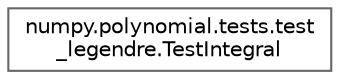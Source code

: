 digraph "Graphical Class Hierarchy"
{
 // LATEX_PDF_SIZE
  bgcolor="transparent";
  edge [fontname=Helvetica,fontsize=10,labelfontname=Helvetica,labelfontsize=10];
  node [fontname=Helvetica,fontsize=10,shape=box,height=0.2,width=0.4];
  rankdir="LR";
  Node0 [id="Node000000",label="numpy.polynomial.tests.test\l_legendre.TestIntegral",height=0.2,width=0.4,color="grey40", fillcolor="white", style="filled",URL="$d6/d7a/classnumpy_1_1polynomial_1_1tests_1_1test__legendre_1_1TestIntegral.html",tooltip=" "];
}
